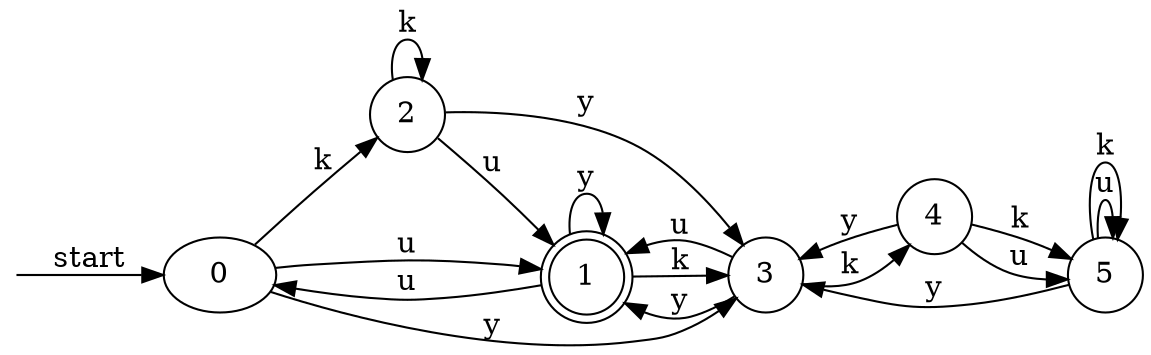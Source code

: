 digraph dfa {
    rankdir = LR;
    __start [style = invis, shape = point];
    __start -> "0" [ label = "start" ];
    node [shape = doublecircle]; "1"
    node [shape = circle];
    "2" -> "3" [ label = "y" ];
    "2" -> "1" [ label = "u" ];
    "2" -> "2" [ label = "k" ];
    "1" -> "1" [ label = "y" ];
    "1" -> "0" [ label = "u" ];
    "1" -> "3" [ label = "k" ];
    "4" -> "3" [ label = "y" ];
    "4" -> "5" [ label = "u" ];
    "4" -> "5" [ label = "k" ];
    "0" -> "3" [ label = "y" ];
    "0" -> "1" [ label = "u" ];
    "0" -> "2" [ label = "k" ];
    "3" -> "1" [ label = "y" ];
    "3" -> "1" [ label = "u" ];
    "3" -> "4" [ label = "k" ];
    "5" -> "3" [ label = "y" ];
    "5" -> "5" [ label = "u" ];
    "5" -> "5" [ label = "k" ];
}
